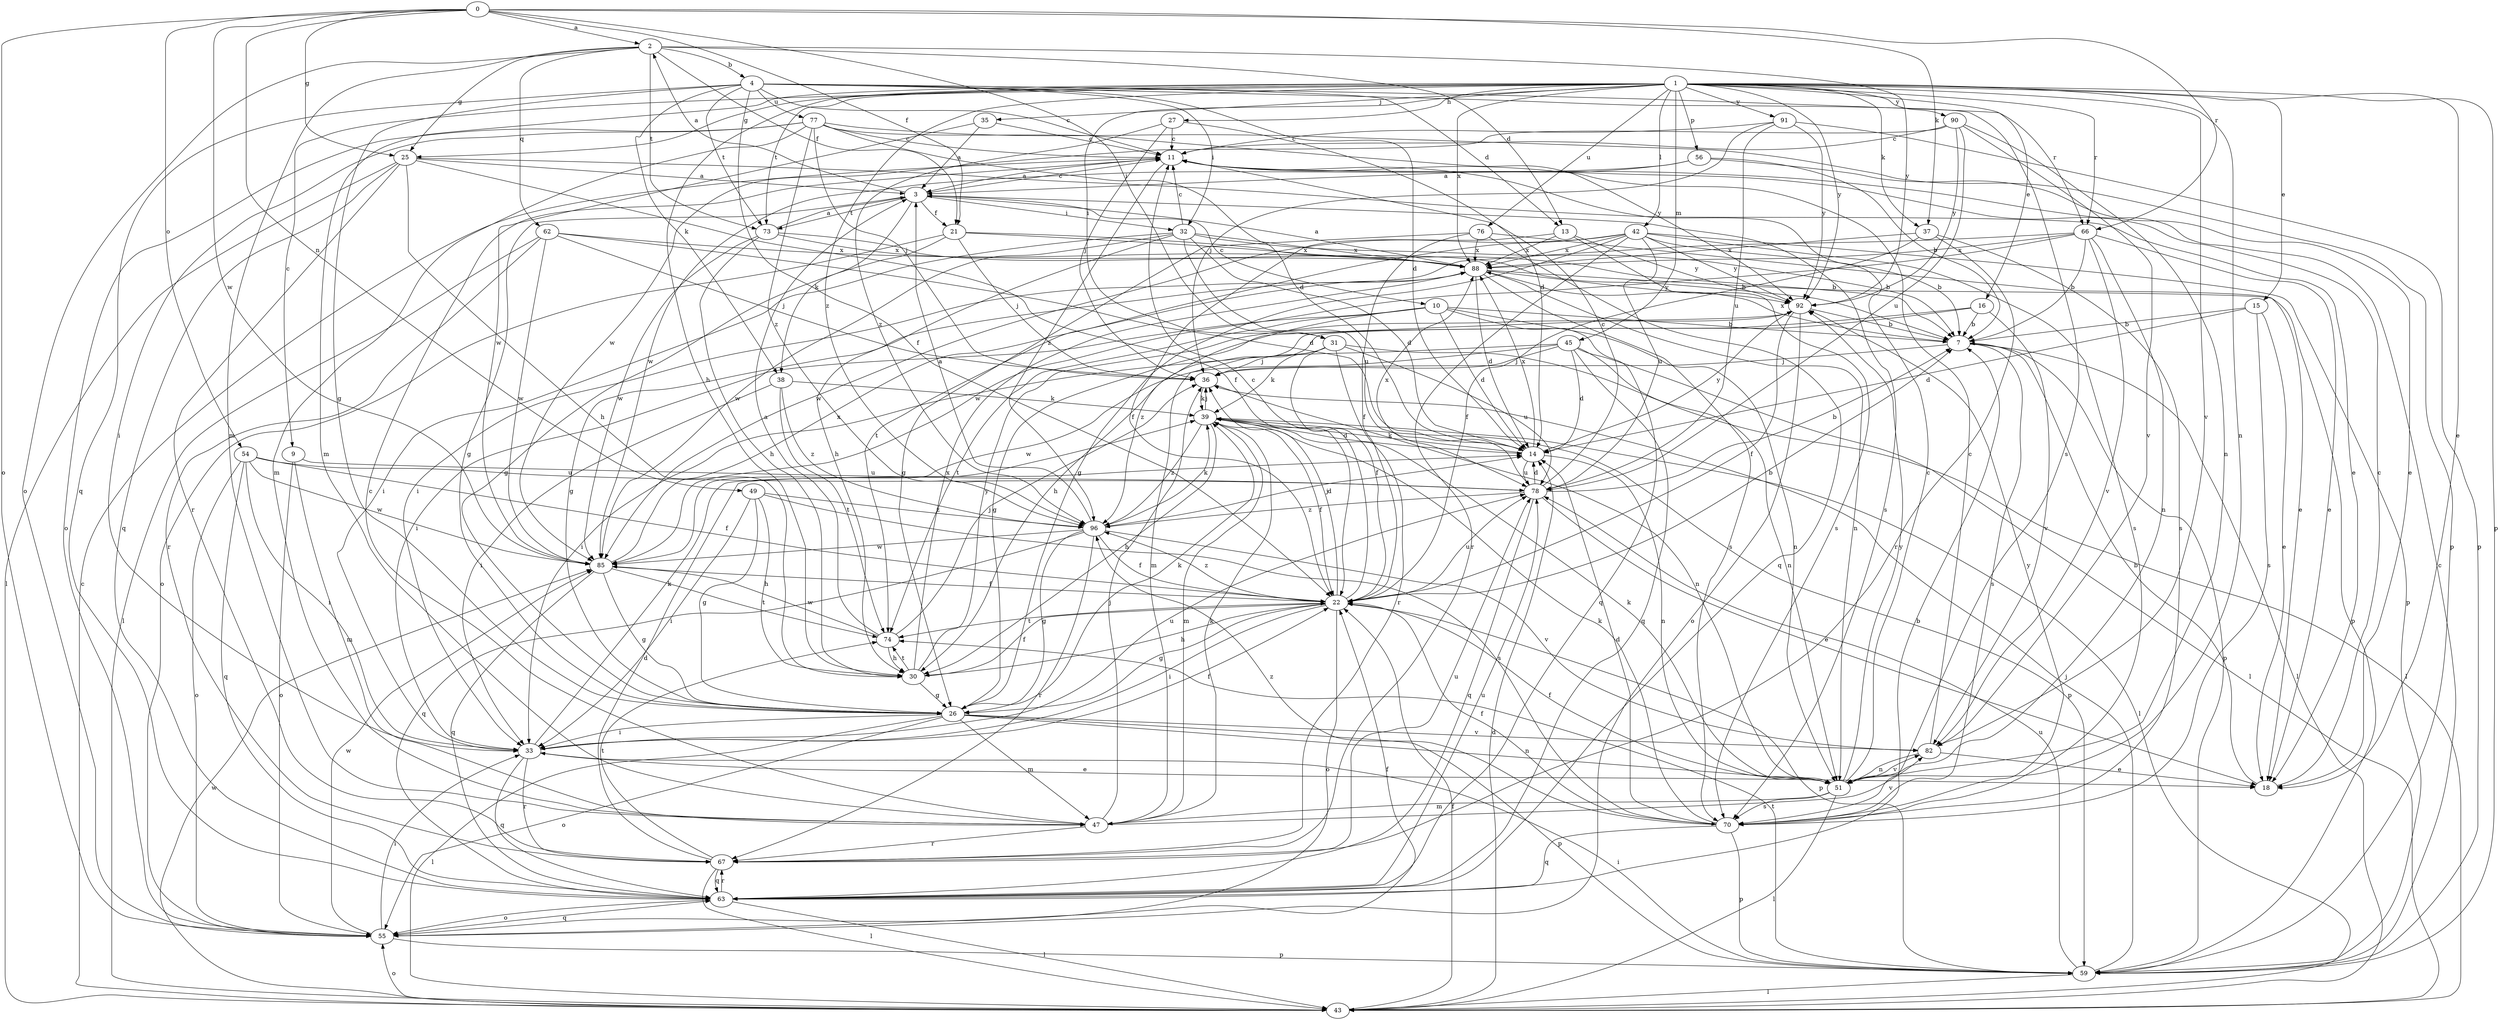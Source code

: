 strict digraph  {
0;
1;
2;
3;
4;
7;
9;
10;
11;
13;
14;
15;
16;
18;
21;
22;
25;
26;
27;
30;
31;
32;
33;
35;
36;
37;
38;
39;
42;
43;
45;
47;
49;
51;
54;
55;
56;
59;
62;
63;
66;
67;
70;
73;
74;
76;
77;
78;
82;
85;
88;
90;
91;
92;
96;
0 -> 2  [label=a];
0 -> 21  [label=f];
0 -> 25  [label=g];
0 -> 31  [label=i];
0 -> 37  [label=k];
0 -> 49  [label=n];
0 -> 54  [label=o];
0 -> 55  [label=o];
0 -> 66  [label=r];
0 -> 85  [label=w];
1 -> 9  [label=c];
1 -> 15  [label=e];
1 -> 16  [label=e];
1 -> 18  [label=e];
1 -> 25  [label=g];
1 -> 27  [label=h];
1 -> 30  [label=h];
1 -> 31  [label=i];
1 -> 35  [label=j];
1 -> 37  [label=k];
1 -> 42  [label=l];
1 -> 45  [label=m];
1 -> 47  [label=m];
1 -> 51  [label=n];
1 -> 56  [label=p];
1 -> 59  [label=p];
1 -> 66  [label=r];
1 -> 73  [label=t];
1 -> 76  [label=u];
1 -> 82  [label=v];
1 -> 88  [label=x];
1 -> 90  [label=y];
1 -> 91  [label=y];
1 -> 92  [label=y];
1 -> 96  [label=z];
2 -> 4  [label=b];
2 -> 13  [label=d];
2 -> 21  [label=f];
2 -> 25  [label=g];
2 -> 47  [label=m];
2 -> 55  [label=o];
2 -> 62  [label=q];
2 -> 73  [label=t];
2 -> 92  [label=y];
3 -> 2  [label=a];
3 -> 10  [label=c];
3 -> 11  [label=c];
3 -> 21  [label=f];
3 -> 26  [label=g];
3 -> 32  [label=i];
3 -> 38  [label=k];
3 -> 70  [label=s];
3 -> 73  [label=t];
4 -> 11  [label=c];
4 -> 13  [label=d];
4 -> 14  [label=d];
4 -> 22  [label=f];
4 -> 26  [label=g];
4 -> 32  [label=i];
4 -> 38  [label=k];
4 -> 63  [label=q];
4 -> 66  [label=r];
4 -> 70  [label=s];
4 -> 73  [label=t];
4 -> 77  [label=u];
7 -> 36  [label=j];
7 -> 43  [label=l];
7 -> 59  [label=p];
7 -> 70  [label=s];
7 -> 88  [label=x];
9 -> 47  [label=m];
9 -> 55  [label=o];
9 -> 78  [label=u];
10 -> 7  [label=b];
10 -> 14  [label=d];
10 -> 33  [label=i];
10 -> 51  [label=n];
10 -> 63  [label=q];
10 -> 74  [label=t];
10 -> 96  [label=z];
11 -> 3  [label=a];
11 -> 96  [label=z];
13 -> 22  [label=f];
13 -> 70  [label=s];
13 -> 88  [label=x];
13 -> 92  [label=y];
14 -> 39  [label=k];
14 -> 51  [label=n];
14 -> 78  [label=u];
14 -> 88  [label=x];
14 -> 92  [label=y];
15 -> 7  [label=b];
15 -> 14  [label=d];
15 -> 18  [label=e];
15 -> 70  [label=s];
16 -> 7  [label=b];
16 -> 30  [label=h];
16 -> 47  [label=m];
16 -> 82  [label=v];
18 -> 7  [label=b];
18 -> 11  [label=c];
21 -> 7  [label=b];
21 -> 26  [label=g];
21 -> 36  [label=j];
21 -> 55  [label=o];
21 -> 88  [label=x];
22 -> 7  [label=b];
22 -> 11  [label=c];
22 -> 26  [label=g];
22 -> 30  [label=h];
22 -> 33  [label=i];
22 -> 36  [label=j];
22 -> 55  [label=o];
22 -> 59  [label=p];
22 -> 74  [label=t];
22 -> 78  [label=u];
22 -> 96  [label=z];
25 -> 3  [label=a];
25 -> 18  [label=e];
25 -> 22  [label=f];
25 -> 30  [label=h];
25 -> 43  [label=l];
25 -> 63  [label=q];
25 -> 67  [label=r];
26 -> 33  [label=i];
26 -> 39  [label=k];
26 -> 43  [label=l];
26 -> 47  [label=m];
26 -> 51  [label=n];
26 -> 55  [label=o];
26 -> 59  [label=p];
26 -> 82  [label=v];
27 -> 11  [label=c];
27 -> 14  [label=d];
27 -> 36  [label=j];
27 -> 96  [label=z];
30 -> 22  [label=f];
30 -> 26  [label=g];
30 -> 74  [label=t];
30 -> 88  [label=x];
30 -> 92  [label=y];
31 -> 22  [label=f];
31 -> 36  [label=j];
31 -> 39  [label=k];
31 -> 43  [label=l];
31 -> 67  [label=r];
31 -> 78  [label=u];
32 -> 7  [label=b];
32 -> 11  [label=c];
32 -> 14  [label=d];
32 -> 30  [label=h];
32 -> 33  [label=i];
32 -> 78  [label=u];
32 -> 85  [label=w];
32 -> 88  [label=x];
33 -> 18  [label=e];
33 -> 22  [label=f];
33 -> 39  [label=k];
33 -> 63  [label=q];
33 -> 67  [label=r];
33 -> 78  [label=u];
35 -> 3  [label=a];
35 -> 11  [label=c];
35 -> 85  [label=w];
36 -> 39  [label=k];
36 -> 51  [label=n];
37 -> 22  [label=f];
37 -> 67  [label=r];
37 -> 70  [label=s];
37 -> 88  [label=x];
38 -> 33  [label=i];
38 -> 39  [label=k];
38 -> 74  [label=t];
38 -> 96  [label=z];
39 -> 14  [label=d];
39 -> 22  [label=f];
39 -> 30  [label=h];
39 -> 36  [label=j];
39 -> 43  [label=l];
39 -> 47  [label=m];
39 -> 59  [label=p];
39 -> 96  [label=z];
42 -> 7  [label=b];
42 -> 26  [label=g];
42 -> 59  [label=p];
42 -> 67  [label=r];
42 -> 70  [label=s];
42 -> 74  [label=t];
42 -> 78  [label=u];
42 -> 85  [label=w];
42 -> 88  [label=x];
42 -> 92  [label=y];
43 -> 11  [label=c];
43 -> 14  [label=d];
43 -> 22  [label=f];
43 -> 55  [label=o];
43 -> 85  [label=w];
45 -> 14  [label=d];
45 -> 33  [label=i];
45 -> 36  [label=j];
45 -> 43  [label=l];
45 -> 51  [label=n];
45 -> 63  [label=q];
45 -> 85  [label=w];
47 -> 11  [label=c];
47 -> 36  [label=j];
47 -> 39  [label=k];
47 -> 67  [label=r];
47 -> 82  [label=v];
49 -> 26  [label=g];
49 -> 30  [label=h];
49 -> 33  [label=i];
49 -> 70  [label=s];
49 -> 96  [label=z];
51 -> 11  [label=c];
51 -> 22  [label=f];
51 -> 39  [label=k];
51 -> 43  [label=l];
51 -> 47  [label=m];
51 -> 70  [label=s];
51 -> 82  [label=v];
51 -> 92  [label=y];
54 -> 22  [label=f];
54 -> 33  [label=i];
54 -> 55  [label=o];
54 -> 63  [label=q];
54 -> 78  [label=u];
54 -> 85  [label=w];
55 -> 22  [label=f];
55 -> 33  [label=i];
55 -> 59  [label=p];
55 -> 63  [label=q];
55 -> 85  [label=w];
56 -> 3  [label=a];
56 -> 7  [label=b];
56 -> 18  [label=e];
56 -> 85  [label=w];
59 -> 11  [label=c];
59 -> 33  [label=i];
59 -> 36  [label=j];
59 -> 43  [label=l];
59 -> 74  [label=t];
59 -> 78  [label=u];
62 -> 14  [label=d];
62 -> 36  [label=j];
62 -> 43  [label=l];
62 -> 67  [label=r];
62 -> 85  [label=w];
62 -> 88  [label=x];
63 -> 7  [label=b];
63 -> 43  [label=l];
63 -> 55  [label=o];
63 -> 67  [label=r];
63 -> 78  [label=u];
66 -> 7  [label=b];
66 -> 18  [label=e];
66 -> 33  [label=i];
66 -> 51  [label=n];
66 -> 82  [label=v];
66 -> 85  [label=w];
66 -> 88  [label=x];
67 -> 14  [label=d];
67 -> 43  [label=l];
67 -> 63  [label=q];
67 -> 74  [label=t];
67 -> 78  [label=u];
70 -> 14  [label=d];
70 -> 22  [label=f];
70 -> 39  [label=k];
70 -> 59  [label=p];
70 -> 63  [label=q];
70 -> 92  [label=y];
70 -> 96  [label=z];
73 -> 3  [label=a];
73 -> 7  [label=b];
73 -> 30  [label=h];
73 -> 85  [label=w];
73 -> 88  [label=x];
74 -> 3  [label=a];
74 -> 30  [label=h];
74 -> 36  [label=j];
74 -> 85  [label=w];
76 -> 18  [label=e];
76 -> 22  [label=f];
76 -> 26  [label=g];
76 -> 63  [label=q];
76 -> 88  [label=x];
77 -> 11  [label=c];
77 -> 14  [label=d];
77 -> 33  [label=i];
77 -> 36  [label=j];
77 -> 47  [label=m];
77 -> 55  [label=o];
77 -> 59  [label=p];
77 -> 92  [label=y];
77 -> 96  [label=z];
78 -> 7  [label=b];
78 -> 11  [label=c];
78 -> 14  [label=d];
78 -> 18  [label=e];
78 -> 63  [label=q];
78 -> 88  [label=x];
78 -> 96  [label=z];
82 -> 11  [label=c];
82 -> 18  [label=e];
82 -> 51  [label=n];
85 -> 22  [label=f];
85 -> 26  [label=g];
85 -> 63  [label=q];
85 -> 74  [label=t];
85 -> 88  [label=x];
88 -> 3  [label=a];
88 -> 14  [label=d];
88 -> 26  [label=g];
88 -> 51  [label=n];
88 -> 59  [label=p];
88 -> 70  [label=s];
88 -> 92  [label=y];
90 -> 11  [label=c];
90 -> 51  [label=n];
90 -> 78  [label=u];
90 -> 82  [label=v];
90 -> 85  [label=w];
90 -> 92  [label=y];
91 -> 11  [label=c];
91 -> 36  [label=j];
91 -> 59  [label=p];
91 -> 78  [label=u];
91 -> 92  [label=y];
92 -> 7  [label=b];
92 -> 22  [label=f];
92 -> 26  [label=g];
92 -> 55  [label=o];
96 -> 3  [label=a];
96 -> 14  [label=d];
96 -> 22  [label=f];
96 -> 26  [label=g];
96 -> 39  [label=k];
96 -> 63  [label=q];
96 -> 67  [label=r];
96 -> 82  [label=v];
96 -> 85  [label=w];
}
